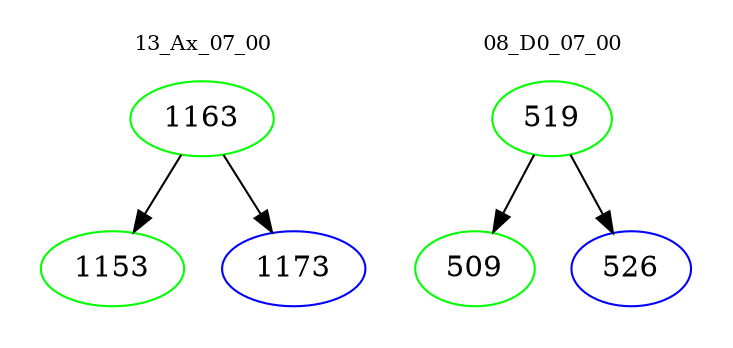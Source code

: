 digraph{
subgraph cluster_0 {
color = white
label = "13_Ax_07_00";
fontsize=10;
T0_1163 [label="1163", color="green"]
T0_1163 -> T0_1153 [color="black"]
T0_1153 [label="1153", color="green"]
T0_1163 -> T0_1173 [color="black"]
T0_1173 [label="1173", color="blue"]
}
subgraph cluster_1 {
color = white
label = "08_D0_07_00";
fontsize=10;
T1_519 [label="519", color="green"]
T1_519 -> T1_509 [color="black"]
T1_509 [label="509", color="green"]
T1_519 -> T1_526 [color="black"]
T1_526 [label="526", color="blue"]
}
}
